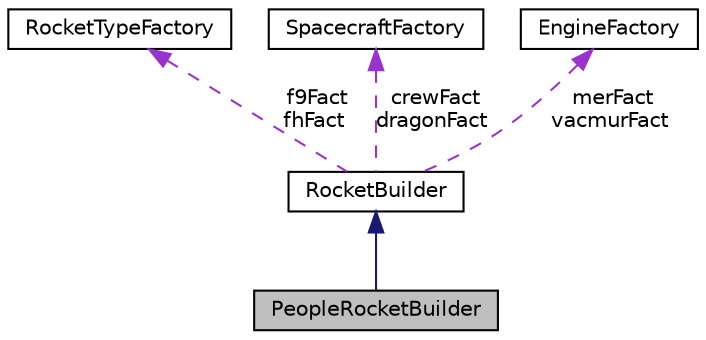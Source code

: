 digraph "PeopleRocketBuilder"
{
 // LATEX_PDF_SIZE
  edge [fontname="Helvetica",fontsize="10",labelfontname="Helvetica",labelfontsize="10"];
  node [fontname="Helvetica",fontsize="10",shape=record];
  Node1 [label="PeopleRocketBuilder",height=0.2,width=0.4,color="black", fillcolor="grey75", style="filled", fontcolor="black",tooltip=" "];
  Node2 -> Node1 [dir="back",color="midnightblue",fontsize="10",style="solid",fontname="Helvetica"];
  Node2 [label="RocketBuilder",height=0.2,width=0.4,color="black", fillcolor="white", style="filled",URL="$classRocketBuilder.html",tooltip=" "];
  Node3 -> Node2 [dir="back",color="darkorchid3",fontsize="10",style="dashed",label=" f9Fact\nfhFact" ,fontname="Helvetica"];
  Node3 [label="RocketTypeFactory",height=0.2,width=0.4,color="black", fillcolor="white", style="filled",URL="$classRocketTypeFactory.html",tooltip=" "];
  Node4 -> Node2 [dir="back",color="darkorchid3",fontsize="10",style="dashed",label=" crewFact\ndragonFact" ,fontname="Helvetica"];
  Node4 [label="SpacecraftFactory",height=0.2,width=0.4,color="black", fillcolor="white", style="filled",URL="$classSpacecraftFactory.html",tooltip=" "];
  Node5 -> Node2 [dir="back",color="darkorchid3",fontsize="10",style="dashed",label=" merFact\nvacmurFact" ,fontname="Helvetica"];
  Node5 [label="EngineFactory",height=0.2,width=0.4,color="black", fillcolor="white", style="filled",URL="$classEngineFactory.html",tooltip=" "];
}
